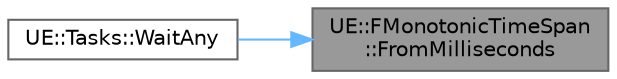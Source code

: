 digraph "UE::FMonotonicTimeSpan::FromMilliseconds"
{
 // INTERACTIVE_SVG=YES
 // LATEX_PDF_SIZE
  bgcolor="transparent";
  edge [fontname=Helvetica,fontsize=10,labelfontname=Helvetica,labelfontsize=10];
  node [fontname=Helvetica,fontsize=10,shape=box,height=0.2,width=0.4];
  rankdir="RL";
  Node1 [id="Node000001",label="UE::FMonotonicTimeSpan\l::FromMilliseconds",height=0.2,width=0.4,color="gray40", fillcolor="grey60", style="filled", fontcolor="black",tooltip=" "];
  Node1 -> Node2 [id="edge1_Node000001_Node000002",dir="back",color="steelblue1",style="solid",tooltip=" "];
  Node2 [id="Node000002",label="UE::Tasks::WaitAny",height=0.2,width=0.4,color="grey40", fillcolor="white", style="filled",URL="$dd/da2/namespaceUE_1_1Tasks.html#ad329c8707742e12d4b57c5a02bf92b0b",tooltip=" "];
}
